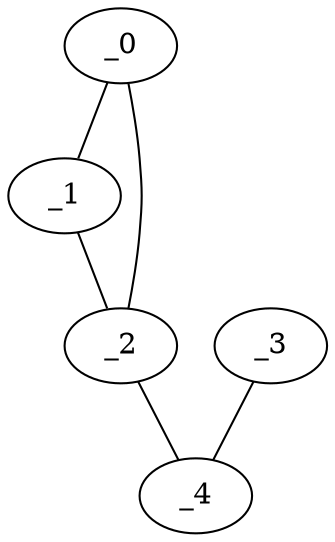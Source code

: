 graph AP1_0100 {
	_0	 [x="0.544317",
		y="1.09636"];
	_1	 [x="1.2433",
		y="2.12803"];
	_0 -- _1;
	_2	 [x="2.81579",
		y="0.513247"];
	_0 -- _2;
	_1 -- _2;
	_4	 [x="2.08665",
		y="1.49147"];
	_2 -- _4;
	_3	 [x="1.52086",
		y="2.03388"];
	_3 -- _4;
}
